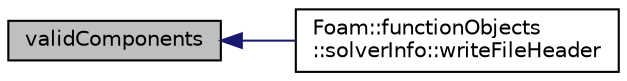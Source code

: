 digraph "validComponents"
{
  bgcolor="transparent";
  edge [fontname="Helvetica",fontsize="10",labelfontname="Helvetica",labelfontsize="10"];
  node [fontname="Helvetica",fontsize="10",shape=record];
  rankdir="LR";
  Node1 [label="validComponents",height=0.2,width=0.4,color="black", fillcolor="grey75", style="filled" fontcolor="black"];
  Node1 -> Node2 [dir="back",color="midnightblue",fontsize="10",style="solid",fontname="Helvetica"];
  Node2 [label="Foam::functionObjects\l::solverInfo::writeFileHeader",height=0.2,width=0.4,color="black",URL="$classFoam_1_1functionObjects_1_1solverInfo.html#a8a5688a19dc9e7ba9a6d94cd64009a21",tooltip="Output file header information per primitive type value. "];
}
